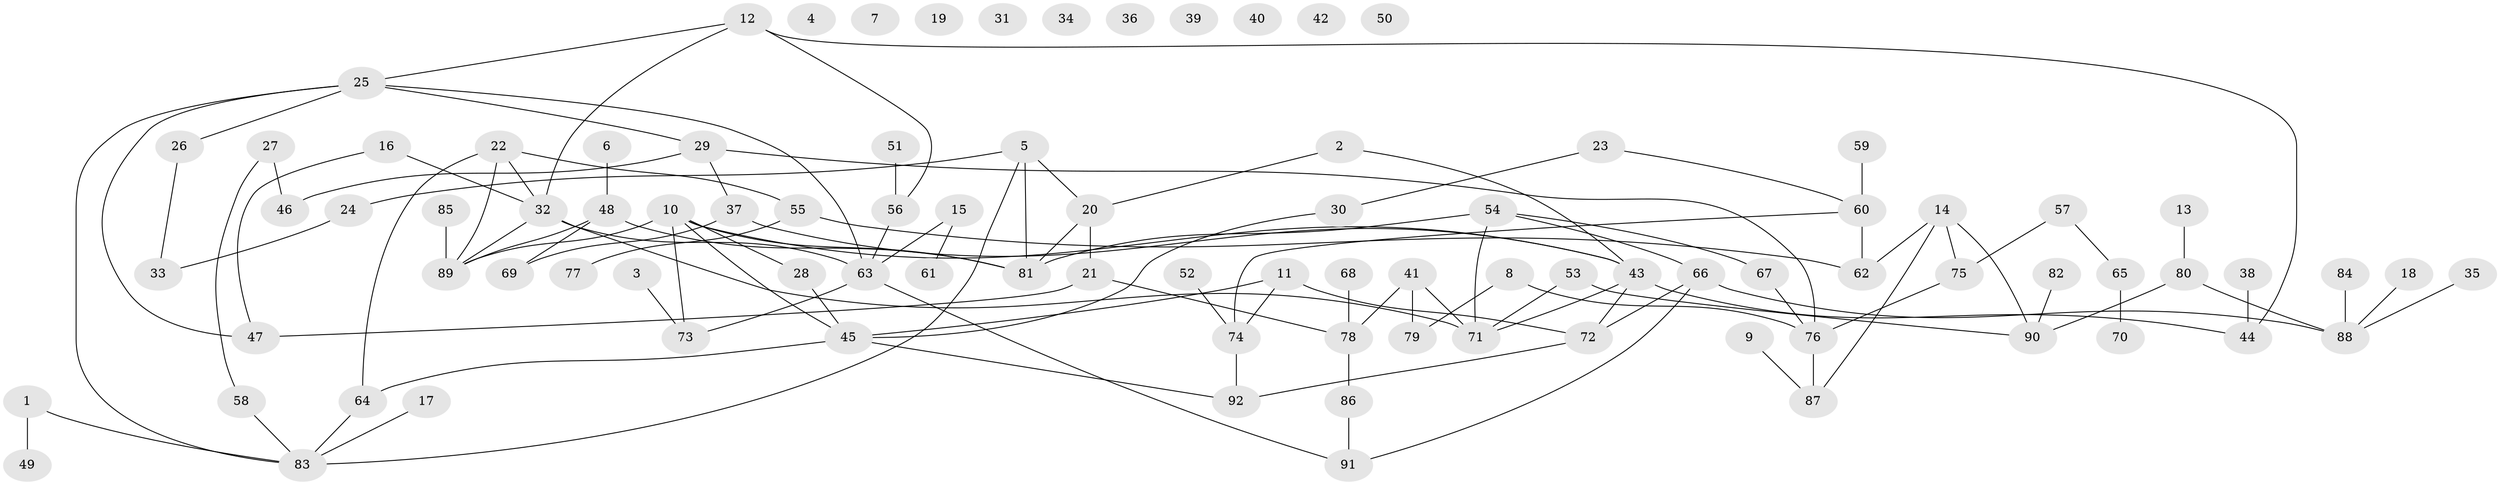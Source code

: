 // Generated by graph-tools (version 1.1) at 2025/25/03/09/25 03:25:21]
// undirected, 92 vertices, 116 edges
graph export_dot {
graph [start="1"]
  node [color=gray90,style=filled];
  1;
  2;
  3;
  4;
  5;
  6;
  7;
  8;
  9;
  10;
  11;
  12;
  13;
  14;
  15;
  16;
  17;
  18;
  19;
  20;
  21;
  22;
  23;
  24;
  25;
  26;
  27;
  28;
  29;
  30;
  31;
  32;
  33;
  34;
  35;
  36;
  37;
  38;
  39;
  40;
  41;
  42;
  43;
  44;
  45;
  46;
  47;
  48;
  49;
  50;
  51;
  52;
  53;
  54;
  55;
  56;
  57;
  58;
  59;
  60;
  61;
  62;
  63;
  64;
  65;
  66;
  67;
  68;
  69;
  70;
  71;
  72;
  73;
  74;
  75;
  76;
  77;
  78;
  79;
  80;
  81;
  82;
  83;
  84;
  85;
  86;
  87;
  88;
  89;
  90;
  91;
  92;
  1 -- 49;
  1 -- 83;
  2 -- 20;
  2 -- 43;
  3 -- 73;
  5 -- 20;
  5 -- 24;
  5 -- 81;
  5 -- 83;
  6 -- 48;
  8 -- 76;
  8 -- 79;
  9 -- 87;
  10 -- 28;
  10 -- 43;
  10 -- 45;
  10 -- 73;
  10 -- 81;
  10 -- 89;
  11 -- 45;
  11 -- 72;
  11 -- 74;
  12 -- 25;
  12 -- 32;
  12 -- 44;
  12 -- 56;
  13 -- 80;
  14 -- 62;
  14 -- 75;
  14 -- 87;
  14 -- 90;
  15 -- 61;
  15 -- 63;
  16 -- 32;
  16 -- 47;
  17 -- 83;
  18 -- 88;
  20 -- 21;
  20 -- 81;
  21 -- 47;
  21 -- 78;
  22 -- 32;
  22 -- 55;
  22 -- 64;
  22 -- 89;
  23 -- 30;
  23 -- 60;
  24 -- 33;
  25 -- 26;
  25 -- 29;
  25 -- 47;
  25 -- 63;
  25 -- 83;
  26 -- 33;
  27 -- 46;
  27 -- 58;
  28 -- 45;
  29 -- 37;
  29 -- 46;
  29 -- 76;
  30 -- 45;
  32 -- 63;
  32 -- 71;
  32 -- 89;
  35 -- 88;
  37 -- 43;
  37 -- 69;
  38 -- 44;
  41 -- 71;
  41 -- 78;
  41 -- 79;
  43 -- 44;
  43 -- 71;
  43 -- 72;
  45 -- 64;
  45 -- 92;
  48 -- 69;
  48 -- 81;
  48 -- 89;
  51 -- 56;
  52 -- 74;
  53 -- 71;
  53 -- 90;
  54 -- 66;
  54 -- 67;
  54 -- 71;
  54 -- 81;
  55 -- 62;
  55 -- 77;
  56 -- 63;
  57 -- 65;
  57 -- 75;
  58 -- 83;
  59 -- 60;
  60 -- 62;
  60 -- 74;
  63 -- 73;
  63 -- 91;
  64 -- 83;
  65 -- 70;
  66 -- 72;
  66 -- 88;
  66 -- 91;
  67 -- 76;
  68 -- 78;
  72 -- 92;
  74 -- 92;
  75 -- 76;
  76 -- 87;
  78 -- 86;
  80 -- 88;
  80 -- 90;
  82 -- 90;
  84 -- 88;
  85 -- 89;
  86 -- 91;
}
